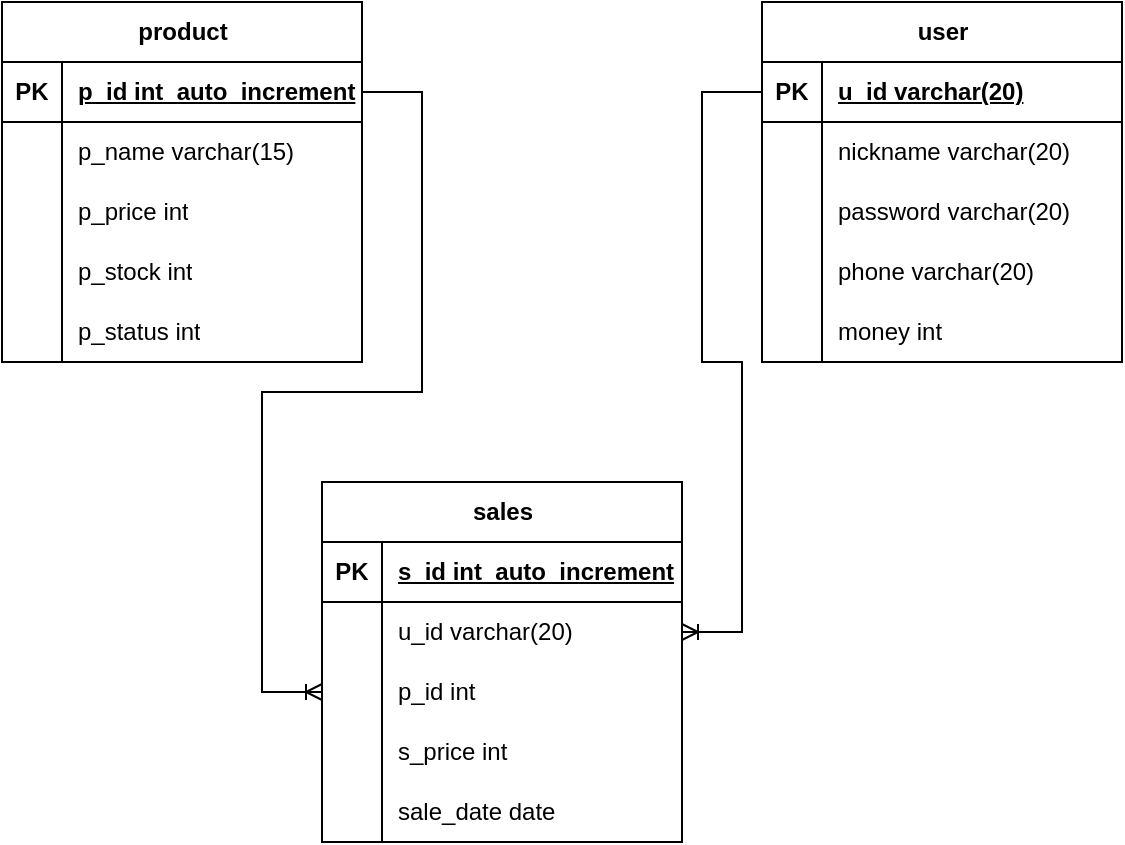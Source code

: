 <mxfile version="25.0.3">
  <diagram name="페이지-1" id="QtPTv88jdTIOfcZgayYg">
    <mxGraphModel dx="1434" dy="780" grid="1" gridSize="10" guides="1" tooltips="1" connect="1" arrows="1" fold="1" page="1" pageScale="1" pageWidth="827" pageHeight="1169" math="0" shadow="0">
      <root>
        <mxCell id="0" />
        <mxCell id="1" parent="0" />
        <mxCell id="Epx1ZlEv6e-FhMql7_cI-1" value="product" style="shape=table;startSize=30;container=1;collapsible=1;childLayout=tableLayout;fixedRows=1;rowLines=0;fontStyle=1;align=center;resizeLast=1;html=1;" parent="1" vertex="1">
          <mxGeometry x="100" y="200" width="180" height="180" as="geometry" />
        </mxCell>
        <mxCell id="Epx1ZlEv6e-FhMql7_cI-2" value="" style="shape=tableRow;horizontal=0;startSize=0;swimlaneHead=0;swimlaneBody=0;fillColor=none;collapsible=0;dropTarget=0;points=[[0,0.5],[1,0.5]];portConstraint=eastwest;top=0;left=0;right=0;bottom=1;" parent="Epx1ZlEv6e-FhMql7_cI-1" vertex="1">
          <mxGeometry y="30" width="180" height="30" as="geometry" />
        </mxCell>
        <mxCell id="Epx1ZlEv6e-FhMql7_cI-3" value="PK" style="shape=partialRectangle;connectable=0;fillColor=none;top=0;left=0;bottom=0;right=0;fontStyle=1;overflow=hidden;whiteSpace=wrap;html=1;" parent="Epx1ZlEv6e-FhMql7_cI-2" vertex="1">
          <mxGeometry width="30" height="30" as="geometry">
            <mxRectangle width="30" height="30" as="alternateBounds" />
          </mxGeometry>
        </mxCell>
        <mxCell id="Epx1ZlEv6e-FhMql7_cI-4" value="p_id int&amp;nbsp; auto_increment" style="shape=partialRectangle;connectable=0;fillColor=none;top=0;left=0;bottom=0;right=0;align=left;spacingLeft=6;fontStyle=5;overflow=hidden;whiteSpace=wrap;html=1;" parent="Epx1ZlEv6e-FhMql7_cI-2" vertex="1">
          <mxGeometry x="30" width="150" height="30" as="geometry">
            <mxRectangle width="150" height="30" as="alternateBounds" />
          </mxGeometry>
        </mxCell>
        <mxCell id="Epx1ZlEv6e-FhMql7_cI-5" value="" style="shape=tableRow;horizontal=0;startSize=0;swimlaneHead=0;swimlaneBody=0;fillColor=none;collapsible=0;dropTarget=0;points=[[0,0.5],[1,0.5]];portConstraint=eastwest;top=0;left=0;right=0;bottom=0;" parent="Epx1ZlEv6e-FhMql7_cI-1" vertex="1">
          <mxGeometry y="60" width="180" height="30" as="geometry" />
        </mxCell>
        <mxCell id="Epx1ZlEv6e-FhMql7_cI-6" value="" style="shape=partialRectangle;connectable=0;fillColor=none;top=0;left=0;bottom=0;right=0;editable=1;overflow=hidden;whiteSpace=wrap;html=1;" parent="Epx1ZlEv6e-FhMql7_cI-5" vertex="1">
          <mxGeometry width="30" height="30" as="geometry">
            <mxRectangle width="30" height="30" as="alternateBounds" />
          </mxGeometry>
        </mxCell>
        <mxCell id="Epx1ZlEv6e-FhMql7_cI-7" value="p_name varchar(15)" style="shape=partialRectangle;connectable=0;fillColor=none;top=0;left=0;bottom=0;right=0;align=left;spacingLeft=6;overflow=hidden;whiteSpace=wrap;html=1;" parent="Epx1ZlEv6e-FhMql7_cI-5" vertex="1">
          <mxGeometry x="30" width="150" height="30" as="geometry">
            <mxRectangle width="150" height="30" as="alternateBounds" />
          </mxGeometry>
        </mxCell>
        <mxCell id="Epx1ZlEv6e-FhMql7_cI-8" value="" style="shape=tableRow;horizontal=0;startSize=0;swimlaneHead=0;swimlaneBody=0;fillColor=none;collapsible=0;dropTarget=0;points=[[0,0.5],[1,0.5]];portConstraint=eastwest;top=0;left=0;right=0;bottom=0;" parent="Epx1ZlEv6e-FhMql7_cI-1" vertex="1">
          <mxGeometry y="90" width="180" height="30" as="geometry" />
        </mxCell>
        <mxCell id="Epx1ZlEv6e-FhMql7_cI-9" value="" style="shape=partialRectangle;connectable=0;fillColor=none;top=0;left=0;bottom=0;right=0;editable=1;overflow=hidden;whiteSpace=wrap;html=1;" parent="Epx1ZlEv6e-FhMql7_cI-8" vertex="1">
          <mxGeometry width="30" height="30" as="geometry">
            <mxRectangle width="30" height="30" as="alternateBounds" />
          </mxGeometry>
        </mxCell>
        <mxCell id="Epx1ZlEv6e-FhMql7_cI-10" value="p_price int" style="shape=partialRectangle;connectable=0;fillColor=none;top=0;left=0;bottom=0;right=0;align=left;spacingLeft=6;overflow=hidden;whiteSpace=wrap;html=1;" parent="Epx1ZlEv6e-FhMql7_cI-8" vertex="1">
          <mxGeometry x="30" width="150" height="30" as="geometry">
            <mxRectangle width="150" height="30" as="alternateBounds" />
          </mxGeometry>
        </mxCell>
        <mxCell id="Epx1ZlEv6e-FhMql7_cI-11" value="" style="shape=tableRow;horizontal=0;startSize=0;swimlaneHead=0;swimlaneBody=0;fillColor=none;collapsible=0;dropTarget=0;points=[[0,0.5],[1,0.5]];portConstraint=eastwest;top=0;left=0;right=0;bottom=0;" parent="Epx1ZlEv6e-FhMql7_cI-1" vertex="1">
          <mxGeometry y="120" width="180" height="30" as="geometry" />
        </mxCell>
        <mxCell id="Epx1ZlEv6e-FhMql7_cI-12" value="" style="shape=partialRectangle;connectable=0;fillColor=none;top=0;left=0;bottom=0;right=0;editable=1;overflow=hidden;whiteSpace=wrap;html=1;" parent="Epx1ZlEv6e-FhMql7_cI-11" vertex="1">
          <mxGeometry width="30" height="30" as="geometry">
            <mxRectangle width="30" height="30" as="alternateBounds" />
          </mxGeometry>
        </mxCell>
        <mxCell id="Epx1ZlEv6e-FhMql7_cI-13" value="p_stock int" style="shape=partialRectangle;connectable=0;fillColor=none;top=0;left=0;bottom=0;right=0;align=left;spacingLeft=6;overflow=hidden;whiteSpace=wrap;html=1;" parent="Epx1ZlEv6e-FhMql7_cI-11" vertex="1">
          <mxGeometry x="30" width="150" height="30" as="geometry">
            <mxRectangle width="150" height="30" as="alternateBounds" />
          </mxGeometry>
        </mxCell>
        <mxCell id="60Mzjv9lUpLrKjL_Smb2-1" style="shape=tableRow;horizontal=0;startSize=0;swimlaneHead=0;swimlaneBody=0;fillColor=none;collapsible=0;dropTarget=0;points=[[0,0.5],[1,0.5]];portConstraint=eastwest;top=0;left=0;right=0;bottom=0;" vertex="1" parent="Epx1ZlEv6e-FhMql7_cI-1">
          <mxGeometry y="150" width="180" height="30" as="geometry" />
        </mxCell>
        <mxCell id="60Mzjv9lUpLrKjL_Smb2-2" style="shape=partialRectangle;connectable=0;fillColor=none;top=0;left=0;bottom=0;right=0;editable=1;overflow=hidden;whiteSpace=wrap;html=1;" vertex="1" parent="60Mzjv9lUpLrKjL_Smb2-1">
          <mxGeometry width="30" height="30" as="geometry">
            <mxRectangle width="30" height="30" as="alternateBounds" />
          </mxGeometry>
        </mxCell>
        <mxCell id="60Mzjv9lUpLrKjL_Smb2-3" value="p_status int" style="shape=partialRectangle;connectable=0;fillColor=none;top=0;left=0;bottom=0;right=0;align=left;spacingLeft=6;overflow=hidden;whiteSpace=wrap;html=1;" vertex="1" parent="60Mzjv9lUpLrKjL_Smb2-1">
          <mxGeometry x="30" width="150" height="30" as="geometry">
            <mxRectangle width="150" height="30" as="alternateBounds" />
          </mxGeometry>
        </mxCell>
        <mxCell id="Epx1ZlEv6e-FhMql7_cI-26" value="user" style="shape=table;startSize=30;container=1;collapsible=1;childLayout=tableLayout;fixedRows=1;rowLines=0;fontStyle=1;align=center;resizeLast=1;html=1;" parent="1" vertex="1">
          <mxGeometry x="480" y="200" width="180" height="180" as="geometry" />
        </mxCell>
        <mxCell id="Epx1ZlEv6e-FhMql7_cI-27" value="" style="shape=tableRow;horizontal=0;startSize=0;swimlaneHead=0;swimlaneBody=0;fillColor=none;collapsible=0;dropTarget=0;points=[[0,0.5],[1,0.5]];portConstraint=eastwest;top=0;left=0;right=0;bottom=1;" parent="Epx1ZlEv6e-FhMql7_cI-26" vertex="1">
          <mxGeometry y="30" width="180" height="30" as="geometry" />
        </mxCell>
        <mxCell id="Epx1ZlEv6e-FhMql7_cI-28" value="PK" style="shape=partialRectangle;connectable=0;fillColor=none;top=0;left=0;bottom=0;right=0;fontStyle=1;overflow=hidden;whiteSpace=wrap;html=1;" parent="Epx1ZlEv6e-FhMql7_cI-27" vertex="1">
          <mxGeometry width="30" height="30" as="geometry">
            <mxRectangle width="30" height="30" as="alternateBounds" />
          </mxGeometry>
        </mxCell>
        <mxCell id="Epx1ZlEv6e-FhMql7_cI-29" value="u_id varchar(20)" style="shape=partialRectangle;connectable=0;fillColor=none;top=0;left=0;bottom=0;right=0;align=left;spacingLeft=6;fontStyle=5;overflow=hidden;whiteSpace=wrap;html=1;" parent="Epx1ZlEv6e-FhMql7_cI-27" vertex="1">
          <mxGeometry x="30" width="150" height="30" as="geometry">
            <mxRectangle width="150" height="30" as="alternateBounds" />
          </mxGeometry>
        </mxCell>
        <mxCell id="Epx1ZlEv6e-FhMql7_cI-30" value="" style="shape=tableRow;horizontal=0;startSize=0;swimlaneHead=0;swimlaneBody=0;fillColor=none;collapsible=0;dropTarget=0;points=[[0,0.5],[1,0.5]];portConstraint=eastwest;top=0;left=0;right=0;bottom=0;" parent="Epx1ZlEv6e-FhMql7_cI-26" vertex="1">
          <mxGeometry y="60" width="180" height="30" as="geometry" />
        </mxCell>
        <mxCell id="Epx1ZlEv6e-FhMql7_cI-31" value="" style="shape=partialRectangle;connectable=0;fillColor=none;top=0;left=0;bottom=0;right=0;editable=1;overflow=hidden;whiteSpace=wrap;html=1;" parent="Epx1ZlEv6e-FhMql7_cI-30" vertex="1">
          <mxGeometry width="30" height="30" as="geometry">
            <mxRectangle width="30" height="30" as="alternateBounds" />
          </mxGeometry>
        </mxCell>
        <mxCell id="Epx1ZlEv6e-FhMql7_cI-32" value="nickname varchar(20)&amp;nbsp;" style="shape=partialRectangle;connectable=0;fillColor=none;top=0;left=0;bottom=0;right=0;align=left;spacingLeft=6;overflow=hidden;whiteSpace=wrap;html=1;" parent="Epx1ZlEv6e-FhMql7_cI-30" vertex="1">
          <mxGeometry x="30" width="150" height="30" as="geometry">
            <mxRectangle width="150" height="30" as="alternateBounds" />
          </mxGeometry>
        </mxCell>
        <mxCell id="Epx1ZlEv6e-FhMql7_cI-33" value="" style="shape=tableRow;horizontal=0;startSize=0;swimlaneHead=0;swimlaneBody=0;fillColor=none;collapsible=0;dropTarget=0;points=[[0,0.5],[1,0.5]];portConstraint=eastwest;top=0;left=0;right=0;bottom=0;" parent="Epx1ZlEv6e-FhMql7_cI-26" vertex="1">
          <mxGeometry y="90" width="180" height="30" as="geometry" />
        </mxCell>
        <mxCell id="Epx1ZlEv6e-FhMql7_cI-34" value="" style="shape=partialRectangle;connectable=0;fillColor=none;top=0;left=0;bottom=0;right=0;editable=1;overflow=hidden;whiteSpace=wrap;html=1;" parent="Epx1ZlEv6e-FhMql7_cI-33" vertex="1">
          <mxGeometry width="30" height="30" as="geometry">
            <mxRectangle width="30" height="30" as="alternateBounds" />
          </mxGeometry>
        </mxCell>
        <mxCell id="Epx1ZlEv6e-FhMql7_cI-35" value="password varchar(20)" style="shape=partialRectangle;connectable=0;fillColor=none;top=0;left=0;bottom=0;right=0;align=left;spacingLeft=6;overflow=hidden;whiteSpace=wrap;html=1;" parent="Epx1ZlEv6e-FhMql7_cI-33" vertex="1">
          <mxGeometry x="30" width="150" height="30" as="geometry">
            <mxRectangle width="150" height="30" as="alternateBounds" />
          </mxGeometry>
        </mxCell>
        <mxCell id="Epx1ZlEv6e-FhMql7_cI-36" value="" style="shape=tableRow;horizontal=0;startSize=0;swimlaneHead=0;swimlaneBody=0;fillColor=none;collapsible=0;dropTarget=0;points=[[0,0.5],[1,0.5]];portConstraint=eastwest;top=0;left=0;right=0;bottom=0;" parent="Epx1ZlEv6e-FhMql7_cI-26" vertex="1">
          <mxGeometry y="120" width="180" height="30" as="geometry" />
        </mxCell>
        <mxCell id="Epx1ZlEv6e-FhMql7_cI-37" value="" style="shape=partialRectangle;connectable=0;fillColor=none;top=0;left=0;bottom=0;right=0;editable=1;overflow=hidden;whiteSpace=wrap;html=1;" parent="Epx1ZlEv6e-FhMql7_cI-36" vertex="1">
          <mxGeometry width="30" height="30" as="geometry">
            <mxRectangle width="30" height="30" as="alternateBounds" />
          </mxGeometry>
        </mxCell>
        <mxCell id="Epx1ZlEv6e-FhMql7_cI-38" value="phone varchar(20)" style="shape=partialRectangle;connectable=0;fillColor=none;top=0;left=0;bottom=0;right=0;align=left;spacingLeft=6;overflow=hidden;whiteSpace=wrap;html=1;" parent="Epx1ZlEv6e-FhMql7_cI-36" vertex="1">
          <mxGeometry x="30" width="150" height="30" as="geometry">
            <mxRectangle width="150" height="30" as="alternateBounds" />
          </mxGeometry>
        </mxCell>
        <mxCell id="Epx1ZlEv6e-FhMql7_cI-42" style="shape=tableRow;horizontal=0;startSize=0;swimlaneHead=0;swimlaneBody=0;fillColor=none;collapsible=0;dropTarget=0;points=[[0,0.5],[1,0.5]];portConstraint=eastwest;top=0;left=0;right=0;bottom=0;" parent="Epx1ZlEv6e-FhMql7_cI-26" vertex="1">
          <mxGeometry y="150" width="180" height="30" as="geometry" />
        </mxCell>
        <mxCell id="Epx1ZlEv6e-FhMql7_cI-43" style="shape=partialRectangle;connectable=0;fillColor=none;top=0;left=0;bottom=0;right=0;editable=1;overflow=hidden;whiteSpace=wrap;html=1;" parent="Epx1ZlEv6e-FhMql7_cI-42" vertex="1">
          <mxGeometry width="30" height="30" as="geometry">
            <mxRectangle width="30" height="30" as="alternateBounds" />
          </mxGeometry>
        </mxCell>
        <mxCell id="Epx1ZlEv6e-FhMql7_cI-44" value="money int" style="shape=partialRectangle;connectable=0;fillColor=none;top=0;left=0;bottom=0;right=0;align=left;spacingLeft=6;overflow=hidden;whiteSpace=wrap;html=1;" parent="Epx1ZlEv6e-FhMql7_cI-42" vertex="1">
          <mxGeometry x="30" width="150" height="30" as="geometry">
            <mxRectangle width="150" height="30" as="alternateBounds" />
          </mxGeometry>
        </mxCell>
        <mxCell id="Epx1ZlEv6e-FhMql7_cI-45" value="sales" style="shape=table;startSize=30;container=1;collapsible=1;childLayout=tableLayout;fixedRows=1;rowLines=0;fontStyle=1;align=center;resizeLast=1;html=1;" parent="1" vertex="1">
          <mxGeometry x="260" y="440" width="180" height="180" as="geometry" />
        </mxCell>
        <mxCell id="Epx1ZlEv6e-FhMql7_cI-46" value="" style="shape=tableRow;horizontal=0;startSize=0;swimlaneHead=0;swimlaneBody=0;fillColor=none;collapsible=0;dropTarget=0;points=[[0,0.5],[1,0.5]];portConstraint=eastwest;top=0;left=0;right=0;bottom=1;" parent="Epx1ZlEv6e-FhMql7_cI-45" vertex="1">
          <mxGeometry y="30" width="180" height="30" as="geometry" />
        </mxCell>
        <mxCell id="Epx1ZlEv6e-FhMql7_cI-47" value="PK" style="shape=partialRectangle;connectable=0;fillColor=none;top=0;left=0;bottom=0;right=0;fontStyle=1;overflow=hidden;whiteSpace=wrap;html=1;" parent="Epx1ZlEv6e-FhMql7_cI-46" vertex="1">
          <mxGeometry width="30" height="30" as="geometry">
            <mxRectangle width="30" height="30" as="alternateBounds" />
          </mxGeometry>
        </mxCell>
        <mxCell id="Epx1ZlEv6e-FhMql7_cI-48" value="s_id int&amp;nbsp; auto_increment" style="shape=partialRectangle;connectable=0;fillColor=none;top=0;left=0;bottom=0;right=0;align=left;spacingLeft=6;fontStyle=5;overflow=hidden;whiteSpace=wrap;html=1;" parent="Epx1ZlEv6e-FhMql7_cI-46" vertex="1">
          <mxGeometry x="30" width="150" height="30" as="geometry">
            <mxRectangle width="150" height="30" as="alternateBounds" />
          </mxGeometry>
        </mxCell>
        <mxCell id="Epx1ZlEv6e-FhMql7_cI-49" value="" style="shape=tableRow;horizontal=0;startSize=0;swimlaneHead=0;swimlaneBody=0;fillColor=none;collapsible=0;dropTarget=0;points=[[0,0.5],[1,0.5]];portConstraint=eastwest;top=0;left=0;right=0;bottom=0;" parent="Epx1ZlEv6e-FhMql7_cI-45" vertex="1">
          <mxGeometry y="60" width="180" height="30" as="geometry" />
        </mxCell>
        <mxCell id="Epx1ZlEv6e-FhMql7_cI-50" value="" style="shape=partialRectangle;connectable=0;fillColor=none;top=0;left=0;bottom=0;right=0;editable=1;overflow=hidden;whiteSpace=wrap;html=1;" parent="Epx1ZlEv6e-FhMql7_cI-49" vertex="1">
          <mxGeometry width="30" height="30" as="geometry">
            <mxRectangle width="30" height="30" as="alternateBounds" />
          </mxGeometry>
        </mxCell>
        <mxCell id="Epx1ZlEv6e-FhMql7_cI-51" value="u_id varchar(20)" style="shape=partialRectangle;connectable=0;fillColor=none;top=0;left=0;bottom=0;right=0;align=left;spacingLeft=6;overflow=hidden;whiteSpace=wrap;html=1;" parent="Epx1ZlEv6e-FhMql7_cI-49" vertex="1">
          <mxGeometry x="30" width="150" height="30" as="geometry">
            <mxRectangle width="150" height="30" as="alternateBounds" />
          </mxGeometry>
        </mxCell>
        <mxCell id="Epx1ZlEv6e-FhMql7_cI-52" value="" style="shape=tableRow;horizontal=0;startSize=0;swimlaneHead=0;swimlaneBody=0;fillColor=none;collapsible=0;dropTarget=0;points=[[0,0.5],[1,0.5]];portConstraint=eastwest;top=0;left=0;right=0;bottom=0;" parent="Epx1ZlEv6e-FhMql7_cI-45" vertex="1">
          <mxGeometry y="90" width="180" height="30" as="geometry" />
        </mxCell>
        <mxCell id="Epx1ZlEv6e-FhMql7_cI-53" value="" style="shape=partialRectangle;connectable=0;fillColor=none;top=0;left=0;bottom=0;right=0;editable=1;overflow=hidden;whiteSpace=wrap;html=1;" parent="Epx1ZlEv6e-FhMql7_cI-52" vertex="1">
          <mxGeometry width="30" height="30" as="geometry">
            <mxRectangle width="30" height="30" as="alternateBounds" />
          </mxGeometry>
        </mxCell>
        <mxCell id="Epx1ZlEv6e-FhMql7_cI-54" value="p_id int" style="shape=partialRectangle;connectable=0;fillColor=none;top=0;left=0;bottom=0;right=0;align=left;spacingLeft=6;overflow=hidden;whiteSpace=wrap;html=1;" parent="Epx1ZlEv6e-FhMql7_cI-52" vertex="1">
          <mxGeometry x="30" width="150" height="30" as="geometry">
            <mxRectangle width="150" height="30" as="alternateBounds" />
          </mxGeometry>
        </mxCell>
        <mxCell id="Epx1ZlEv6e-FhMql7_cI-55" value="" style="shape=tableRow;horizontal=0;startSize=0;swimlaneHead=0;swimlaneBody=0;fillColor=none;collapsible=0;dropTarget=0;points=[[0,0.5],[1,0.5]];portConstraint=eastwest;top=0;left=0;right=0;bottom=0;" parent="Epx1ZlEv6e-FhMql7_cI-45" vertex="1">
          <mxGeometry y="120" width="180" height="30" as="geometry" />
        </mxCell>
        <mxCell id="Epx1ZlEv6e-FhMql7_cI-56" value="" style="shape=partialRectangle;connectable=0;fillColor=none;top=0;left=0;bottom=0;right=0;editable=1;overflow=hidden;whiteSpace=wrap;html=1;" parent="Epx1ZlEv6e-FhMql7_cI-55" vertex="1">
          <mxGeometry width="30" height="30" as="geometry">
            <mxRectangle width="30" height="30" as="alternateBounds" />
          </mxGeometry>
        </mxCell>
        <mxCell id="Epx1ZlEv6e-FhMql7_cI-57" value="s_price int" style="shape=partialRectangle;connectable=0;fillColor=none;top=0;left=0;bottom=0;right=0;align=left;spacingLeft=6;overflow=hidden;whiteSpace=wrap;html=1;" parent="Epx1ZlEv6e-FhMql7_cI-55" vertex="1">
          <mxGeometry x="30" width="150" height="30" as="geometry">
            <mxRectangle width="150" height="30" as="alternateBounds" />
          </mxGeometry>
        </mxCell>
        <mxCell id="Epx1ZlEv6e-FhMql7_cI-61" style="shape=tableRow;horizontal=0;startSize=0;swimlaneHead=0;swimlaneBody=0;fillColor=none;collapsible=0;dropTarget=0;points=[[0,0.5],[1,0.5]];portConstraint=eastwest;top=0;left=0;right=0;bottom=0;" parent="Epx1ZlEv6e-FhMql7_cI-45" vertex="1">
          <mxGeometry y="150" width="180" height="30" as="geometry" />
        </mxCell>
        <mxCell id="Epx1ZlEv6e-FhMql7_cI-62" style="shape=partialRectangle;connectable=0;fillColor=none;top=0;left=0;bottom=0;right=0;editable=1;overflow=hidden;whiteSpace=wrap;html=1;" parent="Epx1ZlEv6e-FhMql7_cI-61" vertex="1">
          <mxGeometry width="30" height="30" as="geometry">
            <mxRectangle width="30" height="30" as="alternateBounds" />
          </mxGeometry>
        </mxCell>
        <mxCell id="Epx1ZlEv6e-FhMql7_cI-63" value="sale_date date" style="shape=partialRectangle;connectable=0;fillColor=none;top=0;left=0;bottom=0;right=0;align=left;spacingLeft=6;overflow=hidden;whiteSpace=wrap;html=1;" parent="Epx1ZlEv6e-FhMql7_cI-61" vertex="1">
          <mxGeometry x="30" width="150" height="30" as="geometry">
            <mxRectangle width="150" height="30" as="alternateBounds" />
          </mxGeometry>
        </mxCell>
        <mxCell id="Epx1ZlEv6e-FhMql7_cI-66" value="" style="edgeStyle=entityRelationEdgeStyle;fontSize=12;html=1;endArrow=ERoneToMany;rounded=0;entryX=1;entryY=0.5;entryDx=0;entryDy=0;exitX=0;exitY=0.5;exitDx=0;exitDy=0;" parent="1" source="Epx1ZlEv6e-FhMql7_cI-27" target="Epx1ZlEv6e-FhMql7_cI-49" edge="1">
          <mxGeometry width="100" height="100" relative="1" as="geometry">
            <mxPoint x="480" y="570" as="sourcePoint" />
            <mxPoint x="580" y="470" as="targetPoint" />
            <Array as="points">
              <mxPoint x="700" y="610" />
              <mxPoint x="350" y="520" />
            </Array>
          </mxGeometry>
        </mxCell>
        <mxCell id="Epx1ZlEv6e-FhMql7_cI-68" value="" style="edgeStyle=entityRelationEdgeStyle;fontSize=12;html=1;endArrow=ERoneToMany;rounded=0;exitX=1;exitY=0.5;exitDx=0;exitDy=0;" parent="1" source="Epx1ZlEv6e-FhMql7_cI-2" edge="1">
          <mxGeometry width="100" height="100" relative="1" as="geometry">
            <mxPoint x="290" y="239.99" as="sourcePoint" />
            <mxPoint x="260" y="545" as="targetPoint" />
            <Array as="points">
              <mxPoint x="90" y="250" />
              <mxPoint x="330" y="320" />
              <mxPoint x="-100" y="510" />
            </Array>
          </mxGeometry>
        </mxCell>
      </root>
    </mxGraphModel>
  </diagram>
</mxfile>
